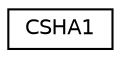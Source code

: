 digraph "Graphical Class Hierarchy"
{
  edge [fontname="Helvetica",fontsize="10",labelfontname="Helvetica",labelfontsize="10"];
  node [fontname="Helvetica",fontsize="10",shape=record];
  rankdir="LR";
  Node0 [label="CSHA1",height=0.2,width=0.4,color="black", fillcolor="white", style="filled",URL="$d9/d3f/class_c_s_h_a1.html",tooltip="A hasher class for SHA1. "];
}
